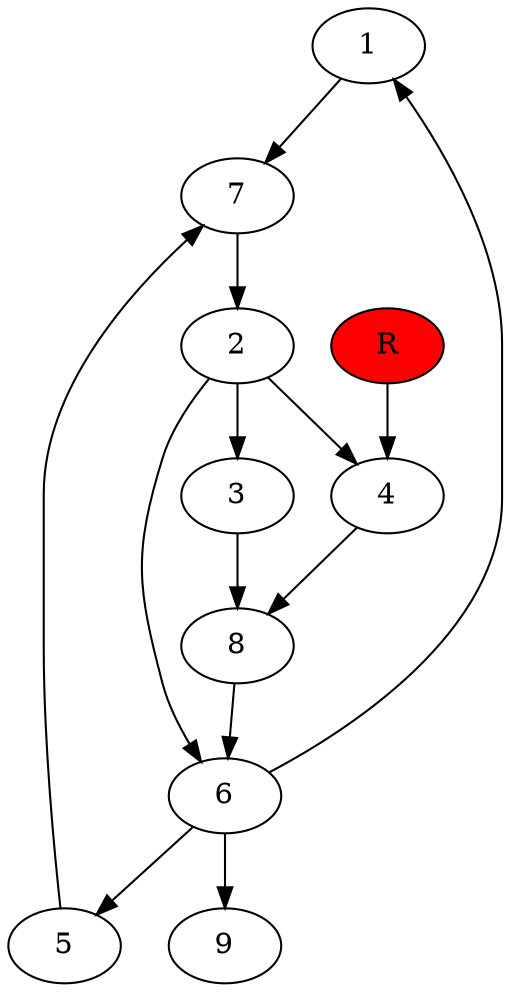 digraph prb37167 {
	1
	2
	3
	4
	5
	6
	7
	8
	R [fillcolor="#ff0000" style=filled]
	1 -> 7
	2 -> 3
	2 -> 4
	2 -> 6
	3 -> 8
	4 -> 8
	5 -> 7
	6 -> 1
	6 -> 5
	6 -> 9
	7 -> 2
	8 -> 6
	R -> 4
}
